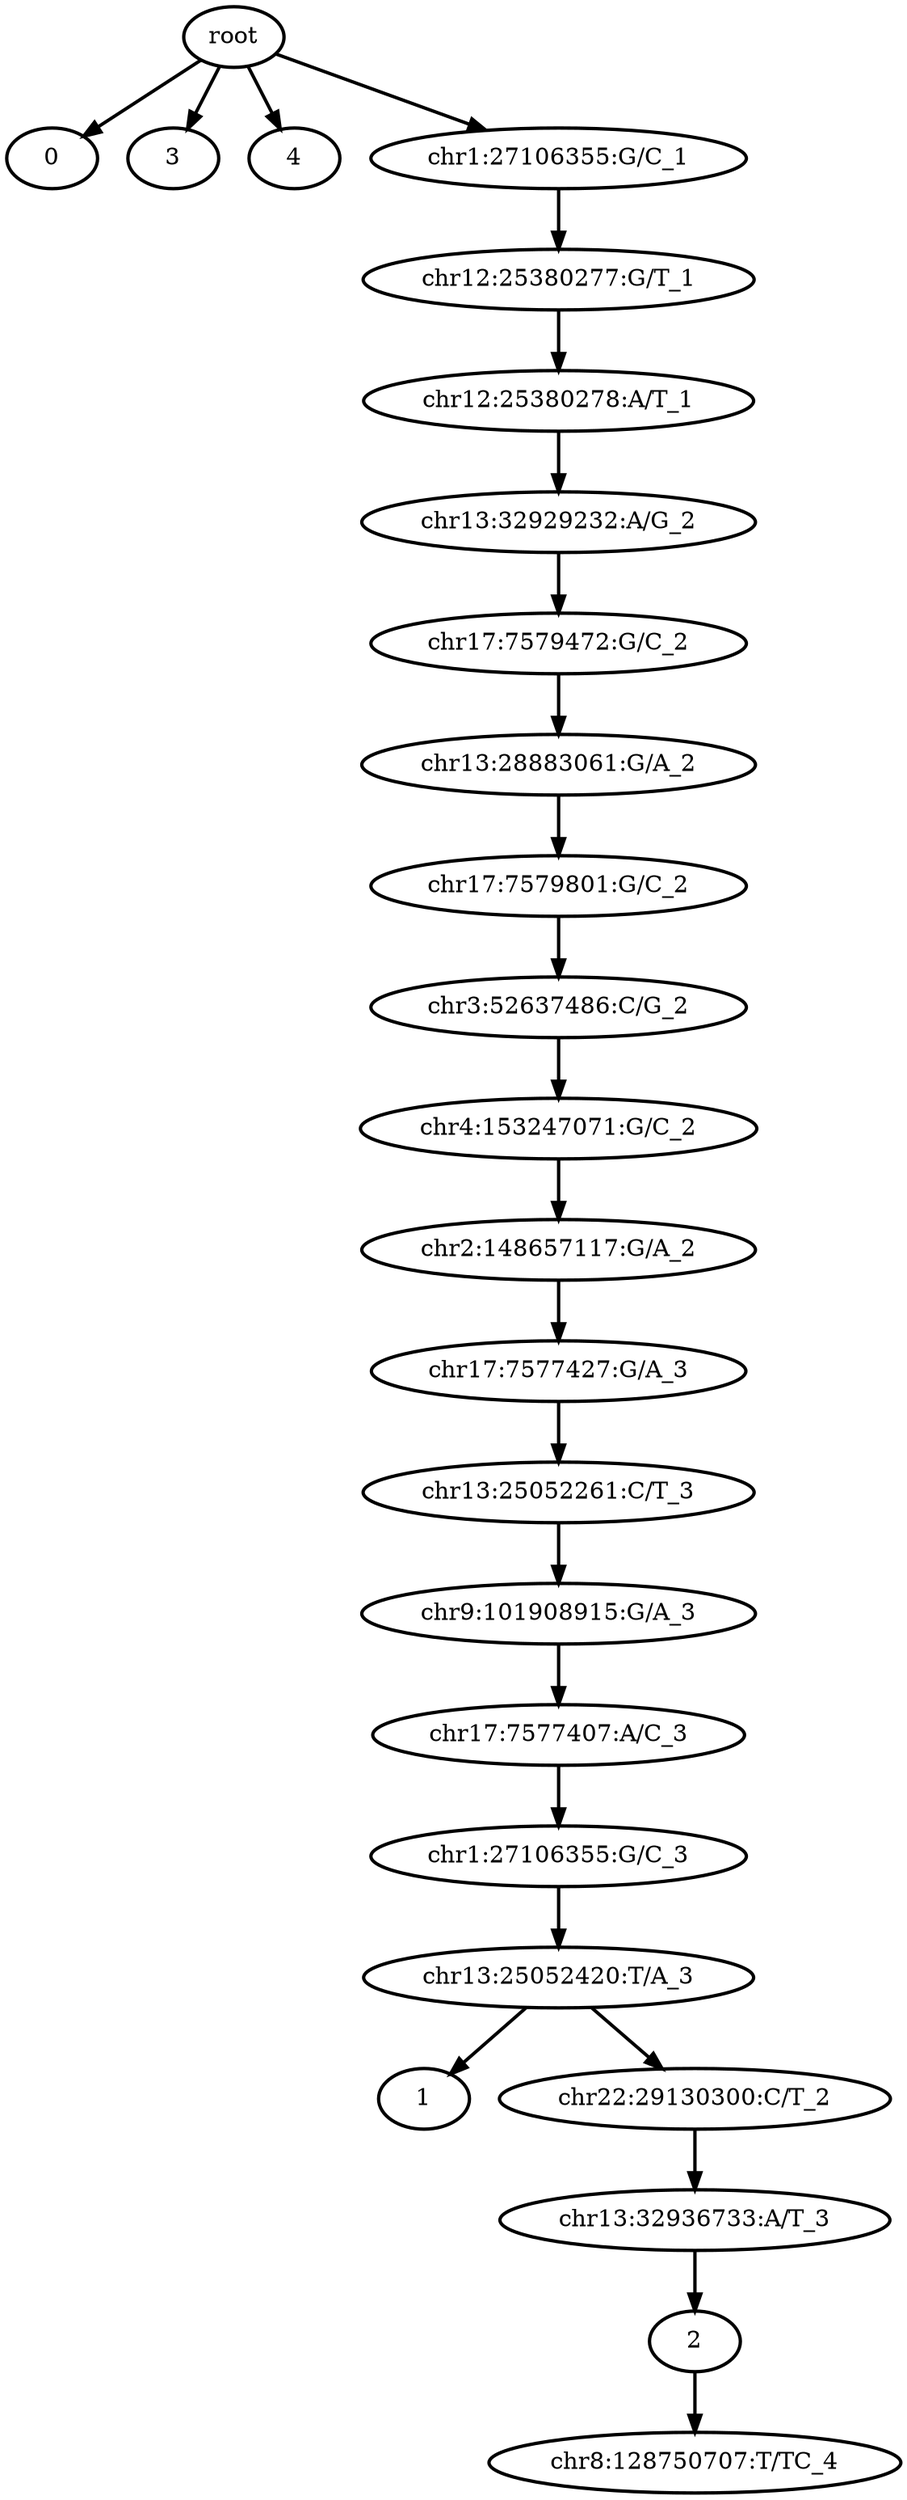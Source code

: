 digraph N {
	overlap="false"
	rankdir="TB"
	0 [label="root", style="bold"];
	1 [label="0", style="bold"];
	2 [label="1", style="bold"];
	3 [label="chr22:29130300:C/T_2", style="bold"];
	4 [label="chr13:32936733:A/T_3", style="bold"];
	5 [label="2", style="bold"];
	6 [label="3", style="bold"];
	7 [label="4", style="bold"];
	8 [label="chr8:128750707:T/TC_4", style="bold"];
	9 [label="chr13:32929232:A/G_2", style="bold"];
	10 [label="chr17:7579472:G/C_2", style="bold"];
	11 [label="chr13:28883061:G/A_2", style="bold"];
	12 [label="chr17:7579801:G/C_2", style="bold"];
	13 [label="chr3:52637486:C/G_2", style="bold"];
	14 [label="chr4:153247071:G/C_2", style="bold"];
	15 [label="chr2:148657117:G/A_2", style="bold"];
	16 [label="chr17:7577427:G/A_3", style="bold"];
	17 [label="chr13:25052261:C/T_3", style="bold"];
	18 [label="chr9:101908915:G/A_3", style="bold"];
	19 [label="chr17:7577407:A/C_3", style="bold"];
	20 [label="chr1:27106355:G/C_3", style="bold"];
	21 [label="chr13:25052420:T/A_3", style="bold"];
	22 [label="chr1:27106355:G/C_1", style="bold"];
	23 [label="chr12:25380277:G/T_1", style="bold"];
	24 [label="chr12:25380278:A/T_1", style="bold"];
	0 -> 1 [style="bold"];
	0 -> 6 [style="bold"];
	0 -> 7 [style="bold"];
	0 -> 22 [style="bold"];
	3 -> 4 [style="bold"];
	4 -> 5 [style="bold"];
	5 -> 8 [style="bold"];
	9 -> 10 [style="bold"];
	10 -> 11 [style="bold"];
	11 -> 12 [style="bold"];
	12 -> 13 [style="bold"];
	13 -> 14 [style="bold"];
	14 -> 15 [style="bold"];
	15 -> 16 [style="bold"];
	16 -> 17 [style="bold"];
	17 -> 18 [style="bold"];
	18 -> 19 [style="bold"];
	19 -> 20 [style="bold"];
	20 -> 21 [style="bold"];
	21 -> 2 [style="bold"];
	21 -> 3 [style="bold"];
	22 -> 23 [style="bold"];
	23 -> 24 [style="bold"];
	24 -> 9 [style="bold"];
}